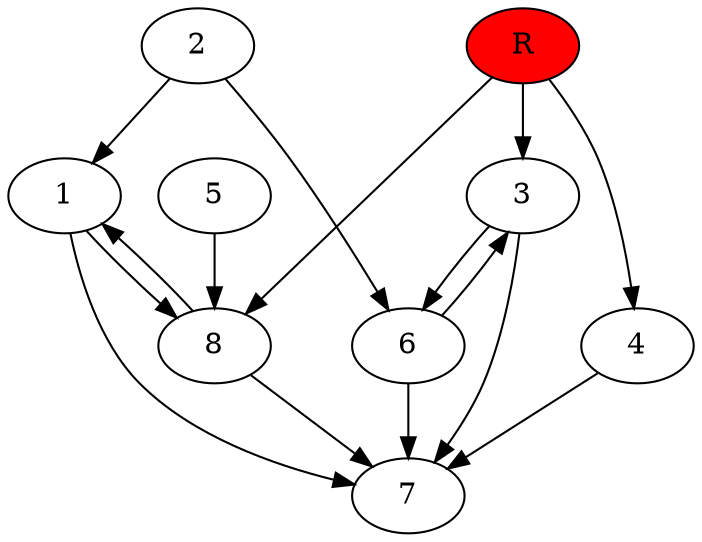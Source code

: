 digraph prb3333 {
	1
	2
	3
	4
	5
	6
	7
	8
	R [fillcolor="#ff0000" style=filled]
	1 -> 7
	1 -> 8
	2 -> 1
	2 -> 6
	3 -> 6
	3 -> 7
	4 -> 7
	5 -> 8
	6 -> 3
	6 -> 7
	8 -> 1
	8 -> 7
	R -> 3
	R -> 4
	R -> 8
}
